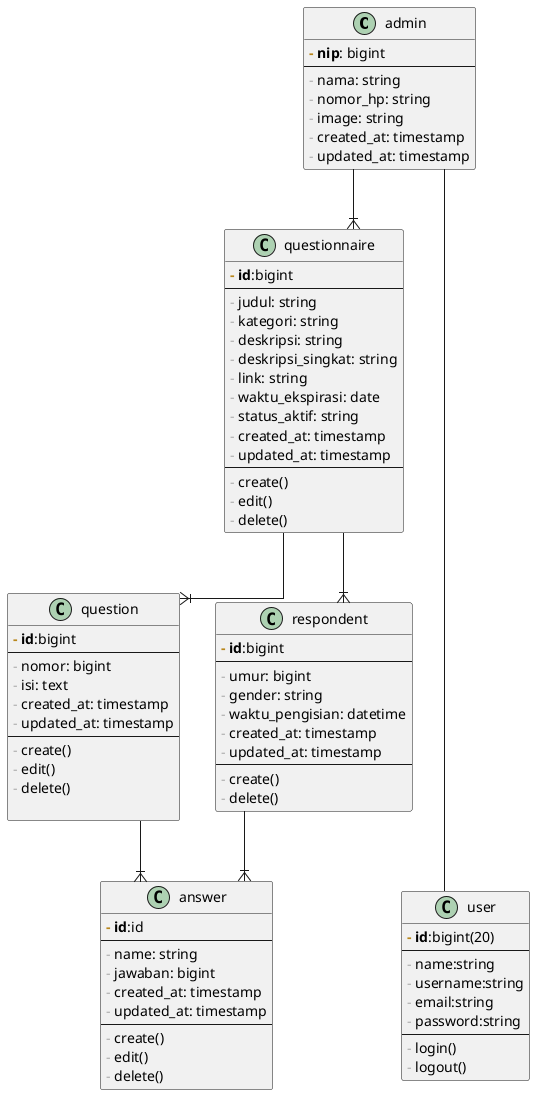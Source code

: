 @startuml "ERD"

skinparam linetype ortho

!define primary_key(x) <b><color:#b8861b>-</color> x</b>
!define foreign_key(x) <color:#aaaaaa>-</color> x
!define column(x) <color:#aaaaaa>-</color> x

class admin {
    primary_key(nip): bigint
    --
    column(nama): string
    column(nomor_hp): string
    column(image): string
    column(created_at): timestamp
    column(updated_at): timestamp
}


class answer {
    primary_key(id):id
    --
    column(name): string
    column(jawaban): bigint
    column(created_at): timestamp
    column(updated_at): timestamp
    --
    column(create())
    column(edit())
    column(delete())
}

class question {
    primary_key(id):bigint
    --
    column(nomor): bigint
    column(isi): text
    column(created_at): timestamp
    column(updated_at): timestamp
    --
    column(create())
    column(edit())
    column(delete())

}

class questionnaire {
    primary_key(id):bigint
    --
    column(judul): string
    column(kategori): string
    column(deskripsi): string
    column(deskripsi_singkat): string
    column(link): string
    column(waktu_ekspirasi): date
    column(status_aktif): string
    column(created_at): timestamp
    column(updated_at): timestamp
    --
    column(create())
    column(edit())
    column(delete())
}


class respondent {
    primary_key(id):bigint
    --
    column(umur): bigint
    column(gender): string
    column(waktu_pengisian): datetime
    column(created_at): timestamp
    column(updated_at): timestamp
    --
    column(create())
    column(delete())
}

class user {
    primary_key(id):bigint(20)
    --
    column(name):string
    column(username):string
    column(email):string
    column(password):string
    --
    column(login())
    column(logout())
}

' Relationship
admin ---- user
admin --|{ questionnaire
questionnaire --|{ question
questionnaire --|{ respondent
respondent --|{ answer
question --|{ answer

@enduml
